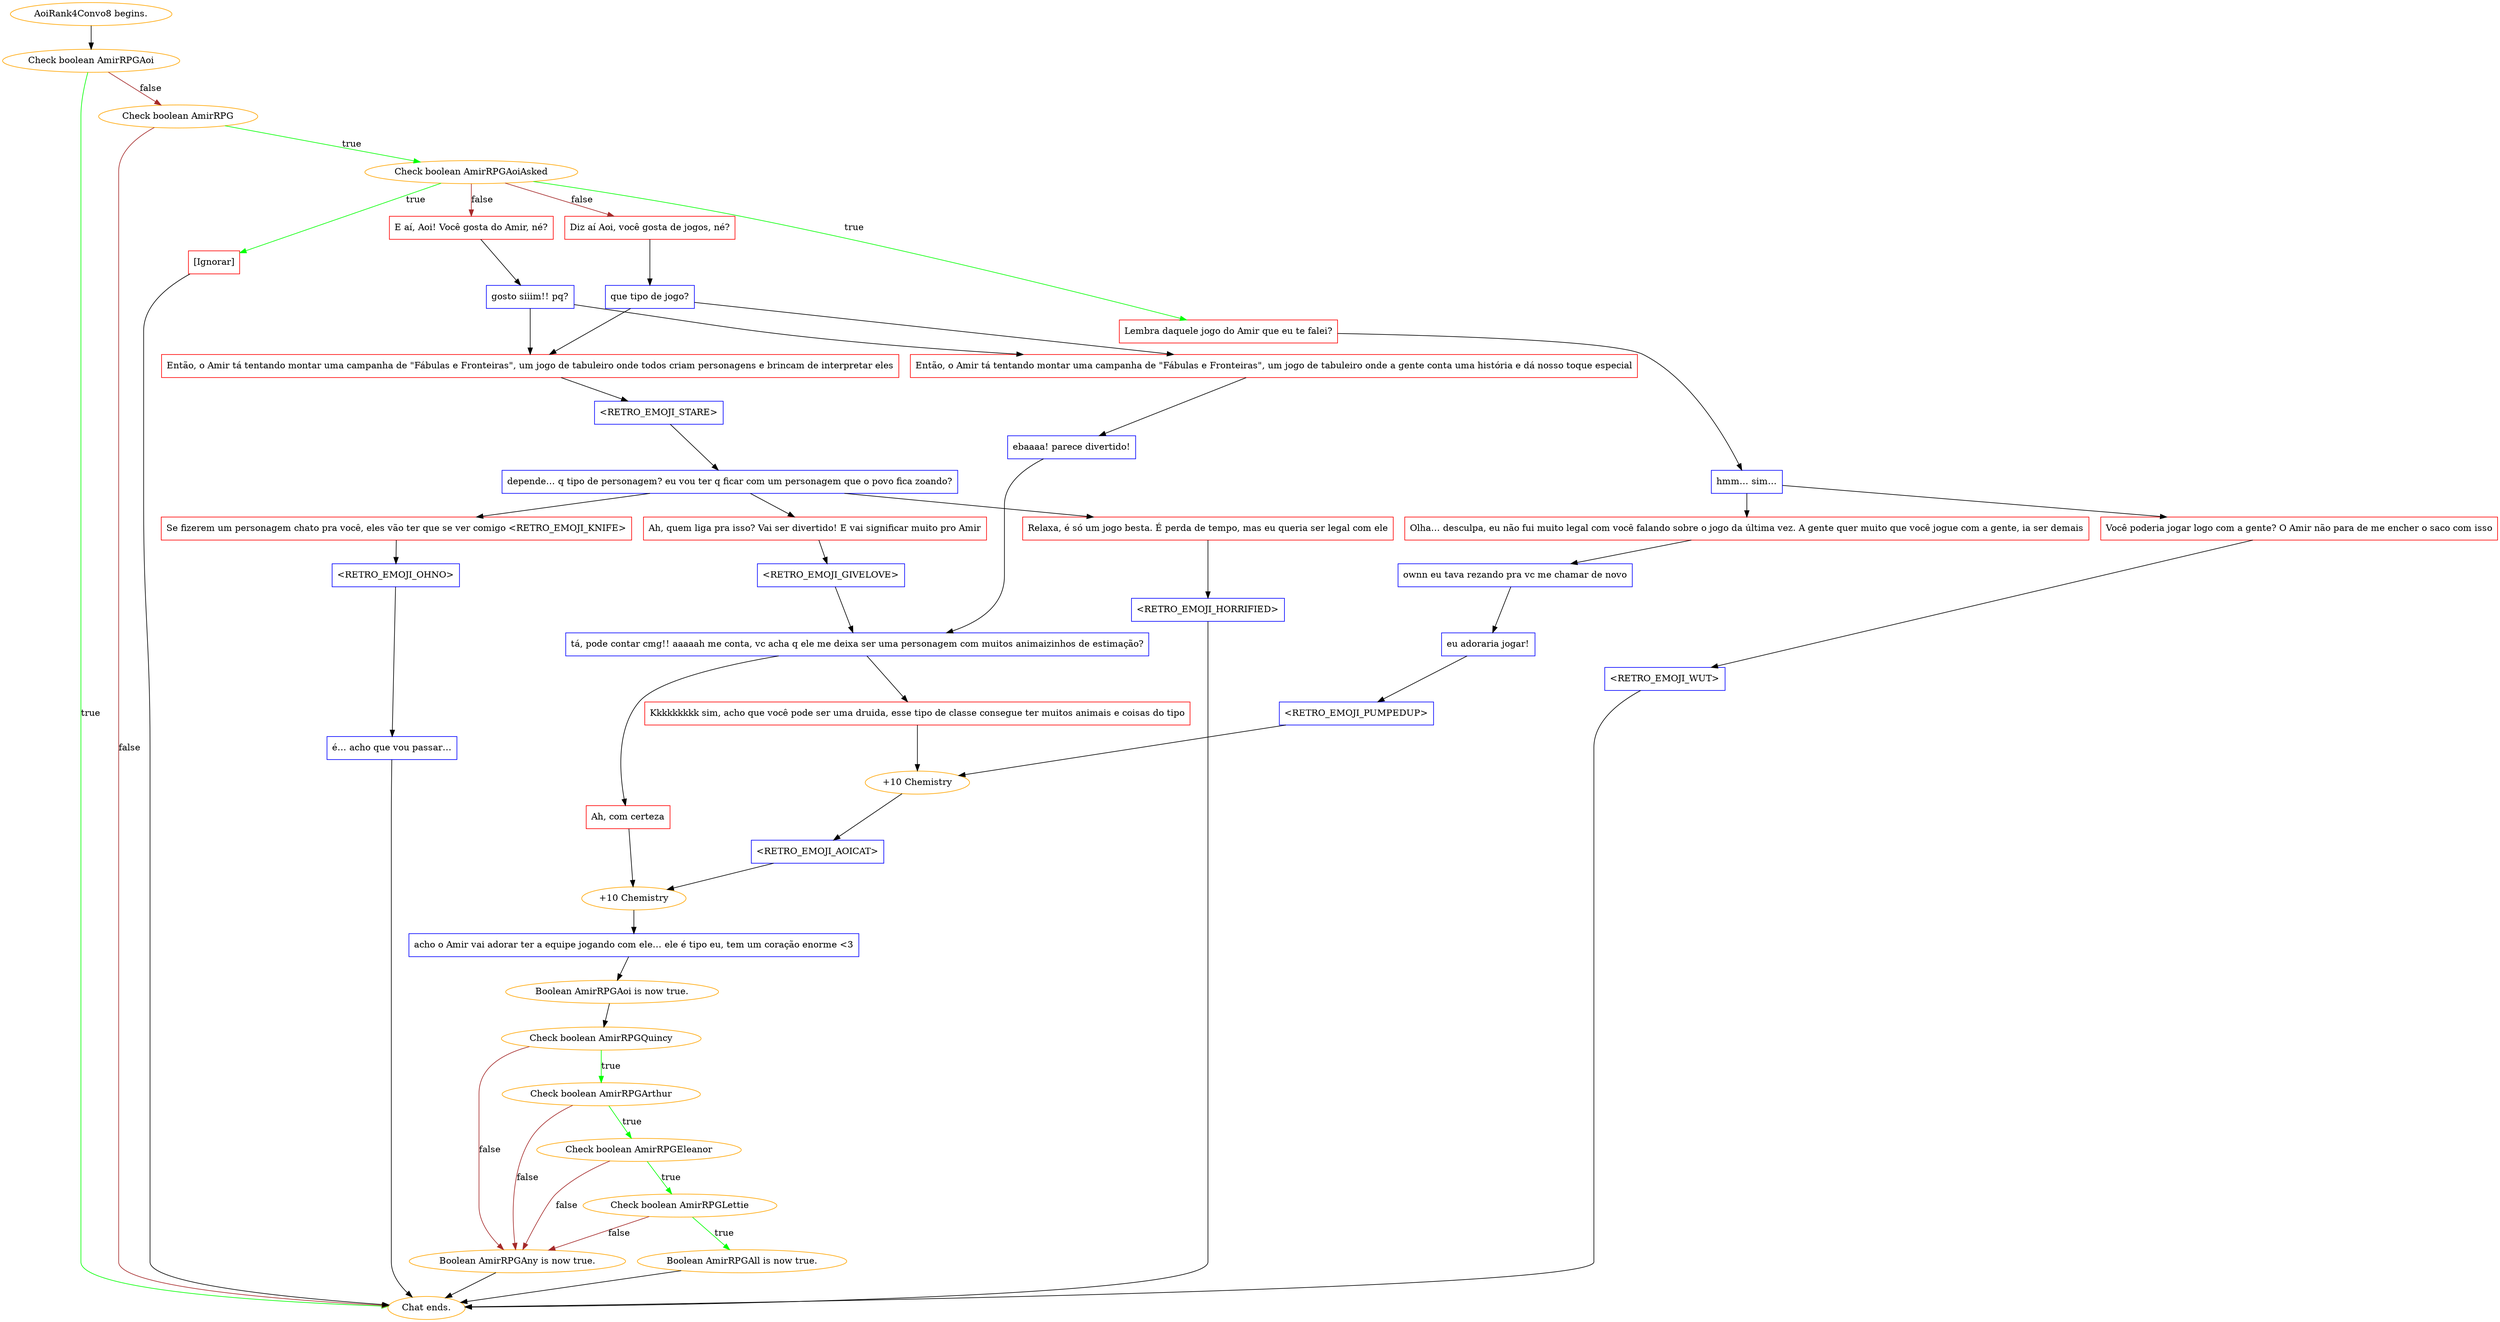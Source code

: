 digraph {
	"AoiRank4Convo8 begins." [color=orange];
		"AoiRank4Convo8 begins." -> j898937519;
	j898937519 [label="Check boolean AmirRPGAoi",color=orange];
		j898937519 -> "Chat ends." [label=true,color=green];
		j898937519 -> j3050584205 [label=false,color=brown];
	"Chat ends." [color=orange];
	j3050584205 [label="Check boolean AmirRPG",color=orange];
		j3050584205 -> j3798034211 [label=true,color=green];
		j3050584205 -> "Chat ends." [label=false,color=brown];
	j3798034211 [label="Check boolean AmirRPGAoiAsked",color=orange];
		j3798034211 -> j774463456 [label=true,color=green];
		j3798034211 -> j1678137900 [label=true,color=green];
		j3798034211 -> j300923375 [label=false,color=brown];
		j3798034211 -> j1601704750 [label=false,color=brown];
	j774463456 [label="Lembra daquele jogo do Amir que eu te falei?",shape=box,color=red];
		j774463456 -> j3458154111;
	j1678137900 [label="[Ignorar]",shape=box,color=red];
		j1678137900 -> "Chat ends.";
	j300923375 [label="E aí, Aoi! Você gosta do Amir, né?",shape=box,color=red];
		j300923375 -> j3449286953;
	j1601704750 [label="Diz aí Aoi, você gosta de jogos, né?",shape=box,color=red];
		j1601704750 -> j1206940686;
	j3458154111 [label="hmm… sim…",shape=box,color=blue];
		j3458154111 -> j3491589574;
		j3458154111 -> j3312197792;
	j3449286953 [label="gosto siiim!! pq?",shape=box,color=blue];
		j3449286953 -> j843846683;
		j3449286953 -> j3509781849;
	j1206940686 [label="que tipo de jogo?",shape=box,color=blue];
		j1206940686 -> j843846683;
		j1206940686 -> j3509781849;
	j3491589574 [label="Olha… desculpa, eu não fui muito legal com você falando sobre o jogo da última vez. A gente quer muito que você jogue com a gente, ia ser demais",shape=box,color=red];
		j3491589574 -> j451758038;
	j3312197792 [label="Você poderia jogar logo com a gente? O Amir não para de me encher o saco com isso",shape=box,color=red];
		j3312197792 -> j3957335874;
	j843846683 [label="Então, o Amir tá tentando montar uma campanha de \"Fábulas e Fronteiras\", um jogo de tabuleiro onde todos criam personagens e brincam de interpretar eles",shape=box,color=red];
		j843846683 -> j3208496475;
	j3509781849 [label="Então, o Amir tá tentando montar uma campanha de \"Fábulas e Fronteiras\", um jogo de tabuleiro onde a gente conta uma história e dá nosso toque especial",shape=box,color=red];
		j3509781849 -> j1420893788;
	j451758038 [label="ownn eu tava rezando pra vc me chamar de novo",shape=box,color=blue];
		j451758038 -> j3858190694;
	j3957335874 [label="<RETRO_EMOJI_WUT>",shape=box,color=blue];
		j3957335874 -> "Chat ends.";
	j3208496475 [label="<RETRO_EMOJI_STARE>",shape=box,color=blue];
		j3208496475 -> j2314777492;
	j1420893788 [label="ebaaaa! parece divertido!",shape=box,color=blue];
		j1420893788 -> j3415313400;
	j3858190694 [label="eu adoraria jogar!",shape=box,color=blue];
		j3858190694 -> j1572069383;
	j2314777492 [label="depende… q tipo de personagem? eu vou ter q ficar com um personagem que o povo fica zoando?",shape=box,color=blue];
		j2314777492 -> j2060063343;
		j2314777492 -> j1488099862;
		j2314777492 -> j1818872846;
	j3415313400 [label="tá, pode contar cmg!! aaaaah me conta, vc acha q ele me deixa ser uma personagem com muitos animaizinhos de estimação?",shape=box,color=blue];
		j3415313400 -> j2897523511;
		j3415313400 -> j2486726123;
	j1572069383 [label="<RETRO_EMOJI_PUMPEDUP>",shape=box,color=blue];
		j1572069383 -> j174454312;
	j2060063343 [label="Relaxa, é só um jogo besta. É perda de tempo, mas eu queria ser legal com ele",shape=box,color=red];
		j2060063343 -> j1160114699;
	j1488099862 [label="Se fizerem um personagem chato pra você, eles vão ter que se ver comigo <RETRO_EMOJI_KNIFE>",shape=box,color=red];
		j1488099862 -> j1815216342;
	j1818872846 [label="Ah, quem liga pra isso? Vai ser divertido! E vai significar muito pro Amir",shape=box,color=red];
		j1818872846 -> j503135123;
	j2897523511 [label="Kkkkkkkkk sim, acho que você pode ser uma druida, esse tipo de classe consegue ter muitos animais e coisas do tipo",shape=box,color=red];
		j2897523511 -> j174454312;
	j2486726123 [label="Ah, com certeza",shape=box,color=red];
		j2486726123 -> j3990792699;
	j174454312 [label="+10 Chemistry",color=orange];
		j174454312 -> j2809215225;
	j1160114699 [label="<RETRO_EMOJI_HORRIFIED>",shape=box,color=blue];
		j1160114699 -> "Chat ends.";
	j1815216342 [label="<RETRO_EMOJI_OHNO>",shape=box,color=blue];
		j1815216342 -> j1534505485;
	j503135123 [label="<RETRO_EMOJI_GIVELOVE>",shape=box,color=blue];
		j503135123 -> j3415313400;
	j3990792699 [label="+10 Chemistry",color=orange];
		j3990792699 -> j49843380;
	j2809215225 [label="<RETRO_EMOJI_AOICAT>",shape=box,color=blue];
		j2809215225 -> j3990792699;
	j1534505485 [label="é… acho que vou passar…",shape=box,color=blue];
		j1534505485 -> "Chat ends.";
	j49843380 [label="acho o Amir vai adorar ter a equipe jogando com ele… ele é tipo eu, tem um coração enorme <3",shape=box,color=blue];
		j49843380 -> j2166522801;
	j2166522801 [label="Boolean AmirRPGAoi is now true.",color=orange];
		j2166522801 -> j1687186872;
	j1687186872 [label="Check boolean AmirRPGQuincy",color=orange];
		j1687186872 -> j2937353572 [label=true,color=green];
		j1687186872 -> j1992773596 [label=false,color=brown];
	j2937353572 [label="Check boolean AmirRPGArthur",color=orange];
		j2937353572 -> j1760217149 [label=true,color=green];
		j2937353572 -> j1992773596 [label=false,color=brown];
	j1992773596 [label="Boolean AmirRPGAny is now true.",color=orange];
		j1992773596 -> "Chat ends.";
	j1760217149 [label="Check boolean AmirRPGEleanor",color=orange];
		j1760217149 -> j2625085541 [label=true,color=green];
		j1760217149 -> j1992773596 [label=false,color=brown];
	j2625085541 [label="Check boolean AmirRPGLettie",color=orange];
		j2625085541 -> j2677000302 [label=true,color=green];
		j2625085541 -> j1992773596 [label=false,color=brown];
	j2677000302 [label="Boolean AmirRPGAll is now true.",color=orange];
		j2677000302 -> "Chat ends.";
}
